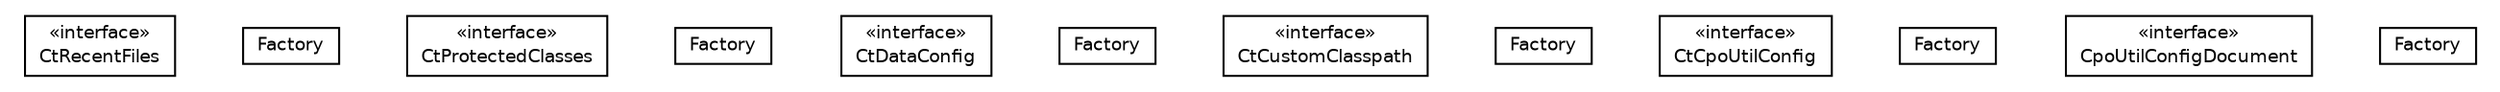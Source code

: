 #!/usr/local/bin/dot
#
# Class diagram 
# Generated by UMLGraph version 5.1 (http://www.umlgraph.org/)
#

digraph G {
	edge [fontname="Helvetica",fontsize=10,labelfontname="Helvetica",labelfontsize=10];
	node [fontname="Helvetica",fontsize=10,shape=plaintext];
	nodesep=0.25;
	ranksep=0.5;
	// org.synchronoss.cpo.util.cpoUtilConfig.CtRecentFiles
	c342 [label=<<table title="org.synchronoss.cpo.util.cpoUtilConfig.CtRecentFiles" border="0" cellborder="1" cellspacing="0" cellpadding="2" port="p" href="./CtRecentFiles.html">
		<tr><td><table border="0" cellspacing="0" cellpadding="1">
<tr><td align="center" balign="center"> &#171;interface&#187; </td></tr>
<tr><td align="center" balign="center"> CtRecentFiles </td></tr>
		</table></td></tr>
		</table>>, fontname="Helvetica", fontcolor="black", fontsize=9.0];
	// org.synchronoss.cpo.util.cpoUtilConfig.CtRecentFiles.Factory
	c343 [label=<<table title="org.synchronoss.cpo.util.cpoUtilConfig.CtRecentFiles.Factory" border="0" cellborder="1" cellspacing="0" cellpadding="2" port="p" href="./CtRecentFiles.Factory.html">
		<tr><td><table border="0" cellspacing="0" cellpadding="1">
<tr><td align="center" balign="center"> Factory </td></tr>
		</table></td></tr>
		</table>>, fontname="Helvetica", fontcolor="black", fontsize=9.0];
	// org.synchronoss.cpo.util.cpoUtilConfig.CtProtectedClasses
	c344 [label=<<table title="org.synchronoss.cpo.util.cpoUtilConfig.CtProtectedClasses" border="0" cellborder="1" cellspacing="0" cellpadding="2" port="p" href="./CtProtectedClasses.html">
		<tr><td><table border="0" cellspacing="0" cellpadding="1">
<tr><td align="center" balign="center"> &#171;interface&#187; </td></tr>
<tr><td align="center" balign="center"> CtProtectedClasses </td></tr>
		</table></td></tr>
		</table>>, fontname="Helvetica", fontcolor="black", fontsize=9.0];
	// org.synchronoss.cpo.util.cpoUtilConfig.CtProtectedClasses.Factory
	c345 [label=<<table title="org.synchronoss.cpo.util.cpoUtilConfig.CtProtectedClasses.Factory" border="0" cellborder="1" cellspacing="0" cellpadding="2" port="p" href="./CtProtectedClasses.Factory.html">
		<tr><td><table border="0" cellspacing="0" cellpadding="1">
<tr><td align="center" balign="center"> Factory </td></tr>
		</table></td></tr>
		</table>>, fontname="Helvetica", fontcolor="black", fontsize=9.0];
	// org.synchronoss.cpo.util.cpoUtilConfig.CtDataConfig
	c346 [label=<<table title="org.synchronoss.cpo.util.cpoUtilConfig.CtDataConfig" border="0" cellborder="1" cellspacing="0" cellpadding="2" port="p" href="./CtDataConfig.html">
		<tr><td><table border="0" cellspacing="0" cellpadding="1">
<tr><td align="center" balign="center"> &#171;interface&#187; </td></tr>
<tr><td align="center" balign="center"> CtDataConfig </td></tr>
		</table></td></tr>
		</table>>, fontname="Helvetica", fontcolor="black", fontsize=9.0];
	// org.synchronoss.cpo.util.cpoUtilConfig.CtDataConfig.Factory
	c347 [label=<<table title="org.synchronoss.cpo.util.cpoUtilConfig.CtDataConfig.Factory" border="0" cellborder="1" cellspacing="0" cellpadding="2" port="p" href="./CtDataConfig.Factory.html">
		<tr><td><table border="0" cellspacing="0" cellpadding="1">
<tr><td align="center" balign="center"> Factory </td></tr>
		</table></td></tr>
		</table>>, fontname="Helvetica", fontcolor="black", fontsize=9.0];
	// org.synchronoss.cpo.util.cpoUtilConfig.CtCustomClasspath
	c348 [label=<<table title="org.synchronoss.cpo.util.cpoUtilConfig.CtCustomClasspath" border="0" cellborder="1" cellspacing="0" cellpadding="2" port="p" href="./CtCustomClasspath.html">
		<tr><td><table border="0" cellspacing="0" cellpadding="1">
<tr><td align="center" balign="center"> &#171;interface&#187; </td></tr>
<tr><td align="center" balign="center"> CtCustomClasspath </td></tr>
		</table></td></tr>
		</table>>, fontname="Helvetica", fontcolor="black", fontsize=9.0];
	// org.synchronoss.cpo.util.cpoUtilConfig.CtCustomClasspath.Factory
	c349 [label=<<table title="org.synchronoss.cpo.util.cpoUtilConfig.CtCustomClasspath.Factory" border="0" cellborder="1" cellspacing="0" cellpadding="2" port="p" href="./CtCustomClasspath.Factory.html">
		<tr><td><table border="0" cellspacing="0" cellpadding="1">
<tr><td align="center" balign="center"> Factory </td></tr>
		</table></td></tr>
		</table>>, fontname="Helvetica", fontcolor="black", fontsize=9.0];
	// org.synchronoss.cpo.util.cpoUtilConfig.CtCpoUtilConfig
	c350 [label=<<table title="org.synchronoss.cpo.util.cpoUtilConfig.CtCpoUtilConfig" border="0" cellborder="1" cellspacing="0" cellpadding="2" port="p" href="./CtCpoUtilConfig.html">
		<tr><td><table border="0" cellspacing="0" cellpadding="1">
<tr><td align="center" balign="center"> &#171;interface&#187; </td></tr>
<tr><td align="center" balign="center"> CtCpoUtilConfig </td></tr>
		</table></td></tr>
		</table>>, fontname="Helvetica", fontcolor="black", fontsize=9.0];
	// org.synchronoss.cpo.util.cpoUtilConfig.CtCpoUtilConfig.Factory
	c351 [label=<<table title="org.synchronoss.cpo.util.cpoUtilConfig.CtCpoUtilConfig.Factory" border="0" cellborder="1" cellspacing="0" cellpadding="2" port="p" href="./CtCpoUtilConfig.Factory.html">
		<tr><td><table border="0" cellspacing="0" cellpadding="1">
<tr><td align="center" balign="center"> Factory </td></tr>
		</table></td></tr>
		</table>>, fontname="Helvetica", fontcolor="black", fontsize=9.0];
	// org.synchronoss.cpo.util.cpoUtilConfig.CpoUtilConfigDocument
	c352 [label=<<table title="org.synchronoss.cpo.util.cpoUtilConfig.CpoUtilConfigDocument" border="0" cellborder="1" cellspacing="0" cellpadding="2" port="p" href="./CpoUtilConfigDocument.html">
		<tr><td><table border="0" cellspacing="0" cellpadding="1">
<tr><td align="center" balign="center"> &#171;interface&#187; </td></tr>
<tr><td align="center" balign="center"> CpoUtilConfigDocument </td></tr>
		</table></td></tr>
		</table>>, fontname="Helvetica", fontcolor="black", fontsize=9.0];
	// org.synchronoss.cpo.util.cpoUtilConfig.CpoUtilConfigDocument.Factory
	c353 [label=<<table title="org.synchronoss.cpo.util.cpoUtilConfig.CpoUtilConfigDocument.Factory" border="0" cellborder="1" cellspacing="0" cellpadding="2" port="p" href="./CpoUtilConfigDocument.Factory.html">
		<tr><td><table border="0" cellspacing="0" cellpadding="1">
<tr><td align="center" balign="center"> Factory </td></tr>
		</table></td></tr>
		</table>>, fontname="Helvetica", fontcolor="black", fontsize=9.0];
}

